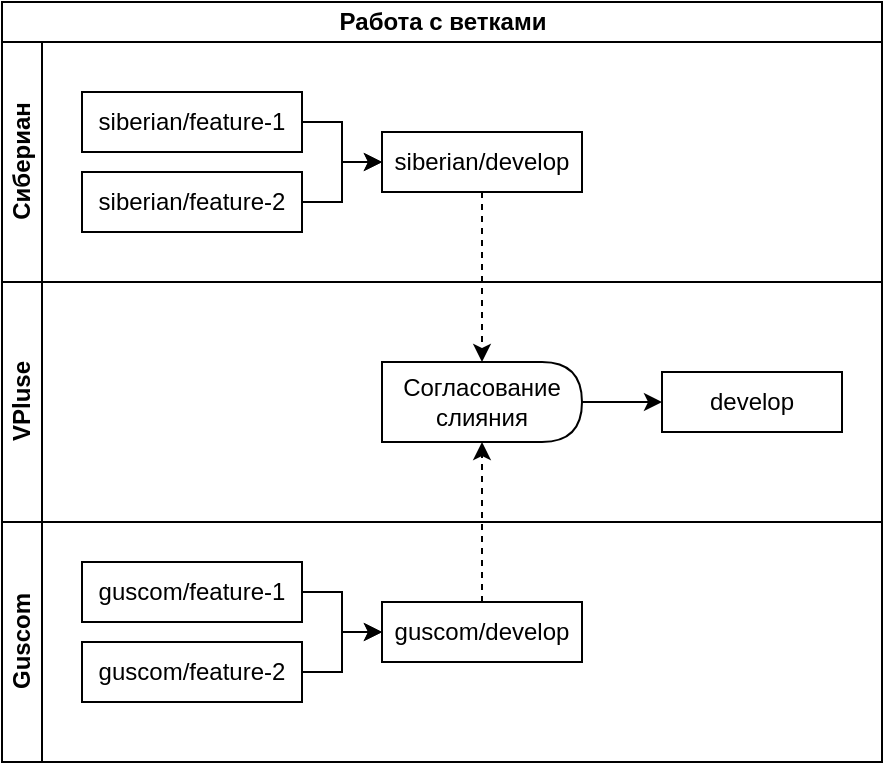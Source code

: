 <mxfile version="22.1.0" type="github">
  <diagram id="prtHgNgQTEPvFCAcTncT" name="Page-1">
    <mxGraphModel dx="1050" dy="573" grid="1" gridSize="10" guides="1" tooltips="1" connect="1" arrows="1" fold="1" page="1" pageScale="1" pageWidth="827" pageHeight="1169" math="0" shadow="0">
      <root>
        <mxCell id="0" />
        <mxCell id="1" parent="0" />
        <mxCell id="Ai7r62r_QdcolZVDtJvy-2" value="Работа с ветками" style="swimlane;childLayout=stackLayout;resizeParent=1;resizeParentMax=0;horizontal=1;startSize=20;horizontalStack=0;html=1;" vertex="1" parent="1">
          <mxGeometry x="160" y="30" width="440" height="380" as="geometry" />
        </mxCell>
        <mxCell id="Ai7r62r_QdcolZVDtJvy-3" value="Сибериан" style="swimlane;startSize=20;horizontal=0;html=1;" vertex="1" parent="Ai7r62r_QdcolZVDtJvy-2">
          <mxGeometry y="20" width="440" height="120" as="geometry" />
        </mxCell>
        <mxCell id="Ai7r62r_QdcolZVDtJvy-14" style="edgeStyle=orthogonalEdgeStyle;rounded=0;orthogonalLoop=1;jettySize=auto;html=1;" edge="1" parent="Ai7r62r_QdcolZVDtJvy-3" source="Ai7r62r_QdcolZVDtJvy-7" target="Ai7r62r_QdcolZVDtJvy-13">
          <mxGeometry relative="1" as="geometry" />
        </mxCell>
        <mxCell id="Ai7r62r_QdcolZVDtJvy-7" value="siberian/feature-1" style="whiteSpace=wrap;html=1;" vertex="1" parent="Ai7r62r_QdcolZVDtJvy-3">
          <mxGeometry x="40" y="25" width="110" height="30" as="geometry" />
        </mxCell>
        <mxCell id="Ai7r62r_QdcolZVDtJvy-15" style="edgeStyle=orthogonalEdgeStyle;rounded=0;orthogonalLoop=1;jettySize=auto;html=1;" edge="1" parent="Ai7r62r_QdcolZVDtJvy-3" source="Ai7r62r_QdcolZVDtJvy-8" target="Ai7r62r_QdcolZVDtJvy-13">
          <mxGeometry relative="1" as="geometry" />
        </mxCell>
        <mxCell id="Ai7r62r_QdcolZVDtJvy-8" value="siberian/feature-2" style="whiteSpace=wrap;html=1;" vertex="1" parent="Ai7r62r_QdcolZVDtJvy-3">
          <mxGeometry x="40" y="65" width="110" height="30" as="geometry" />
        </mxCell>
        <mxCell id="Ai7r62r_QdcolZVDtJvy-13" value="siberian/develop" style="whiteSpace=wrap;html=1;" vertex="1" parent="Ai7r62r_QdcolZVDtJvy-3">
          <mxGeometry x="190" y="45" width="100" height="30" as="geometry" />
        </mxCell>
        <mxCell id="Ai7r62r_QdcolZVDtJvy-4" value="VPluse" style="swimlane;startSize=20;horizontal=0;html=1;" vertex="1" parent="Ai7r62r_QdcolZVDtJvy-2">
          <mxGeometry y="140" width="440" height="120" as="geometry" />
        </mxCell>
        <mxCell id="Ai7r62r_QdcolZVDtJvy-6" value="develop" style="whiteSpace=wrap;html=1;" vertex="1" parent="Ai7r62r_QdcolZVDtJvy-4">
          <mxGeometry x="330" y="45" width="90" height="30" as="geometry" />
        </mxCell>
        <mxCell id="Ai7r62r_QdcolZVDtJvy-26" style="edgeStyle=orthogonalEdgeStyle;rounded=0;orthogonalLoop=1;jettySize=auto;html=1;" edge="1" parent="Ai7r62r_QdcolZVDtJvy-4" source="Ai7r62r_QdcolZVDtJvy-23" target="Ai7r62r_QdcolZVDtJvy-6">
          <mxGeometry relative="1" as="geometry" />
        </mxCell>
        <mxCell id="Ai7r62r_QdcolZVDtJvy-23" value="Согласование&lt;br&gt;слияния" style="shape=delay;whiteSpace=wrap;html=1;" vertex="1" parent="Ai7r62r_QdcolZVDtJvy-4">
          <mxGeometry x="190" y="40" width="100" height="40" as="geometry" />
        </mxCell>
        <mxCell id="Ai7r62r_QdcolZVDtJvy-5" value="Guscom" style="swimlane;startSize=20;horizontal=0;html=1;" vertex="1" parent="Ai7r62r_QdcolZVDtJvy-2">
          <mxGeometry y="260" width="440" height="120" as="geometry" />
        </mxCell>
        <mxCell id="Ai7r62r_QdcolZVDtJvy-20" style="edgeStyle=orthogonalEdgeStyle;rounded=0;orthogonalLoop=1;jettySize=auto;html=1;" edge="1" parent="Ai7r62r_QdcolZVDtJvy-5" source="Ai7r62r_QdcolZVDtJvy-16" target="Ai7r62r_QdcolZVDtJvy-18">
          <mxGeometry relative="1" as="geometry" />
        </mxCell>
        <mxCell id="Ai7r62r_QdcolZVDtJvy-16" value="guscom/feature-2" style="whiteSpace=wrap;html=1;" vertex="1" parent="Ai7r62r_QdcolZVDtJvy-5">
          <mxGeometry x="40" y="60" width="110" height="30" as="geometry" />
        </mxCell>
        <mxCell id="Ai7r62r_QdcolZVDtJvy-19" style="edgeStyle=orthogonalEdgeStyle;rounded=0;orthogonalLoop=1;jettySize=auto;html=1;" edge="1" parent="Ai7r62r_QdcolZVDtJvy-5" source="Ai7r62r_QdcolZVDtJvy-17" target="Ai7r62r_QdcolZVDtJvy-18">
          <mxGeometry relative="1" as="geometry" />
        </mxCell>
        <mxCell id="Ai7r62r_QdcolZVDtJvy-17" value="guscom/feature-1" style="whiteSpace=wrap;html=1;" vertex="1" parent="Ai7r62r_QdcolZVDtJvy-5">
          <mxGeometry x="40" y="20" width="110" height="30" as="geometry" />
        </mxCell>
        <mxCell id="Ai7r62r_QdcolZVDtJvy-18" value="guscom/develop" style="whiteSpace=wrap;html=1;" vertex="1" parent="Ai7r62r_QdcolZVDtJvy-5">
          <mxGeometry x="190" y="40" width="100" height="30" as="geometry" />
        </mxCell>
        <mxCell id="Ai7r62r_QdcolZVDtJvy-24" style="edgeStyle=orthogonalEdgeStyle;rounded=0;orthogonalLoop=1;jettySize=auto;html=1;dashed=1;" edge="1" parent="Ai7r62r_QdcolZVDtJvy-2" source="Ai7r62r_QdcolZVDtJvy-13" target="Ai7r62r_QdcolZVDtJvy-23">
          <mxGeometry relative="1" as="geometry" />
        </mxCell>
        <mxCell id="Ai7r62r_QdcolZVDtJvy-25" style="edgeStyle=orthogonalEdgeStyle;rounded=0;orthogonalLoop=1;jettySize=auto;html=1;dashed=1;" edge="1" parent="Ai7r62r_QdcolZVDtJvy-2" source="Ai7r62r_QdcolZVDtJvy-18" target="Ai7r62r_QdcolZVDtJvy-23">
          <mxGeometry relative="1" as="geometry" />
        </mxCell>
      </root>
    </mxGraphModel>
  </diagram>
</mxfile>
